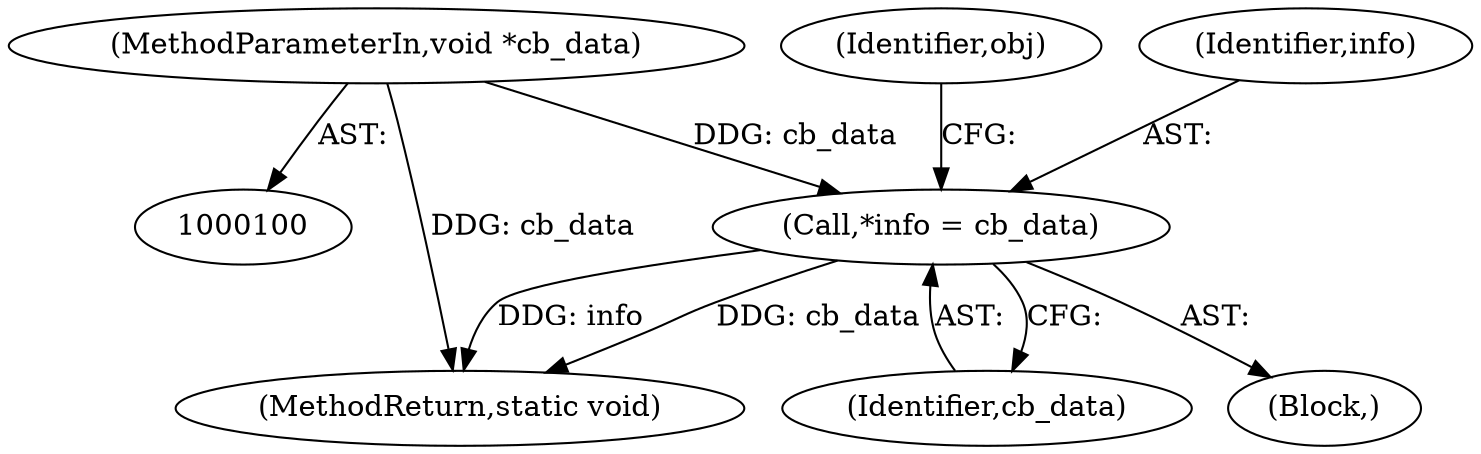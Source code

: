 digraph "1_git_de1e67d0703894cb6ea782e36abb63976ab07e60_1@del" {
"1000104" [label="(MethodParameterIn,void *cb_data)"];
"1000107" [label="(Call,*info = cb_data)"];
"1000104" [label="(MethodParameterIn,void *cb_data)"];
"1000107" [label="(Call,*info = cb_data)"];
"1000109" [label="(Identifier,cb_data)"];
"1000153" [label="(MethodReturn,static void)"];
"1000114" [label="(Identifier,obj)"];
"1000105" [label="(Block,)"];
"1000108" [label="(Identifier,info)"];
"1000104" -> "1000100"  [label="AST: "];
"1000104" -> "1000153"  [label="DDG: cb_data"];
"1000104" -> "1000107"  [label="DDG: cb_data"];
"1000107" -> "1000105"  [label="AST: "];
"1000107" -> "1000109"  [label="CFG: "];
"1000108" -> "1000107"  [label="AST: "];
"1000109" -> "1000107"  [label="AST: "];
"1000114" -> "1000107"  [label="CFG: "];
"1000107" -> "1000153"  [label="DDG: info"];
"1000107" -> "1000153"  [label="DDG: cb_data"];
}
